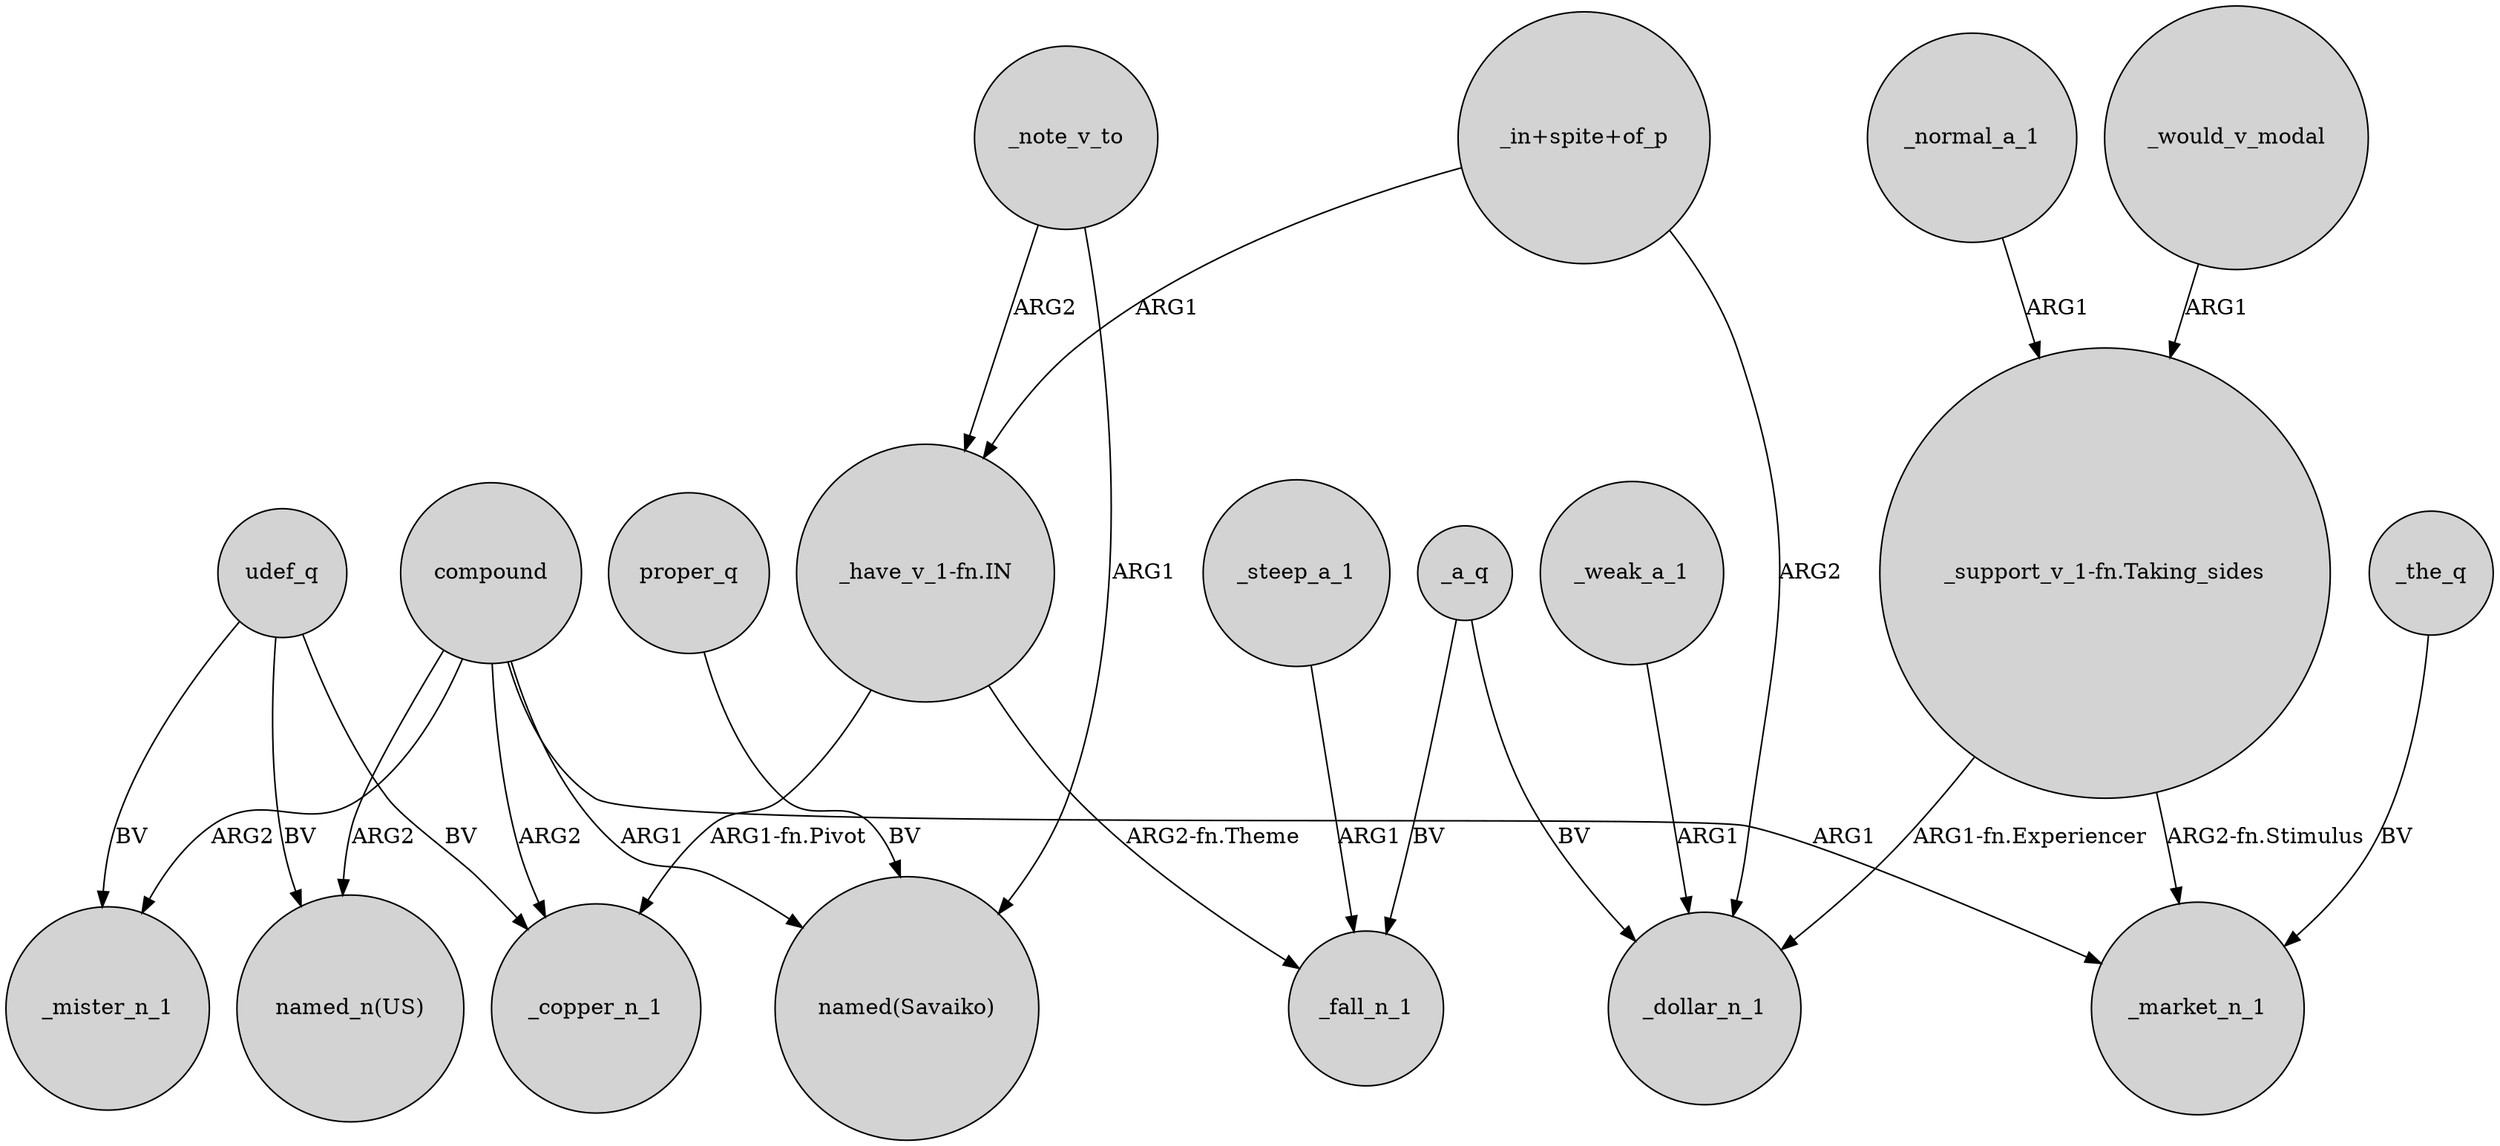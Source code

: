 digraph {
	node [shape=circle style=filled]
	_a_q -> _fall_n_1 [label=BV]
	udef_q -> _copper_n_1 [label=BV]
	_note_v_to -> "_have_v_1-fn.IN" [label=ARG2]
	udef_q -> "named_n(US)" [label=BV]
	"_support_v_1-fn.Taking_sides" -> _dollar_n_1 [label="ARG1-fn.Experiencer"]
	"_support_v_1-fn.Taking_sides" -> _market_n_1 [label="ARG2-fn.Stimulus"]
	"_have_v_1-fn.IN" -> _copper_n_1 [label="ARG1-fn.Pivot"]
	"_have_v_1-fn.IN" -> _fall_n_1 [label="ARG2-fn.Theme"]
	compound -> _mister_n_1 [label=ARG2]
	udef_q -> _mister_n_1 [label=BV]
	proper_q -> "named(Savaiko)" [label=BV]
	compound -> "named_n(US)" [label=ARG2]
	_a_q -> _dollar_n_1 [label=BV]
	"_in+spite+of_p" -> _dollar_n_1 [label=ARG2]
	_note_v_to -> "named(Savaiko)" [label=ARG1]
	_normal_a_1 -> "_support_v_1-fn.Taking_sides" [label=ARG1]
	_steep_a_1 -> _fall_n_1 [label=ARG1]
	compound -> "named(Savaiko)" [label=ARG1]
	_weak_a_1 -> _dollar_n_1 [label=ARG1]
	compound -> _market_n_1 [label=ARG1]
	"_in+spite+of_p" -> "_have_v_1-fn.IN" [label=ARG1]
	_would_v_modal -> "_support_v_1-fn.Taking_sides" [label=ARG1]
	compound -> _copper_n_1 [label=ARG2]
	_the_q -> _market_n_1 [label=BV]
}
